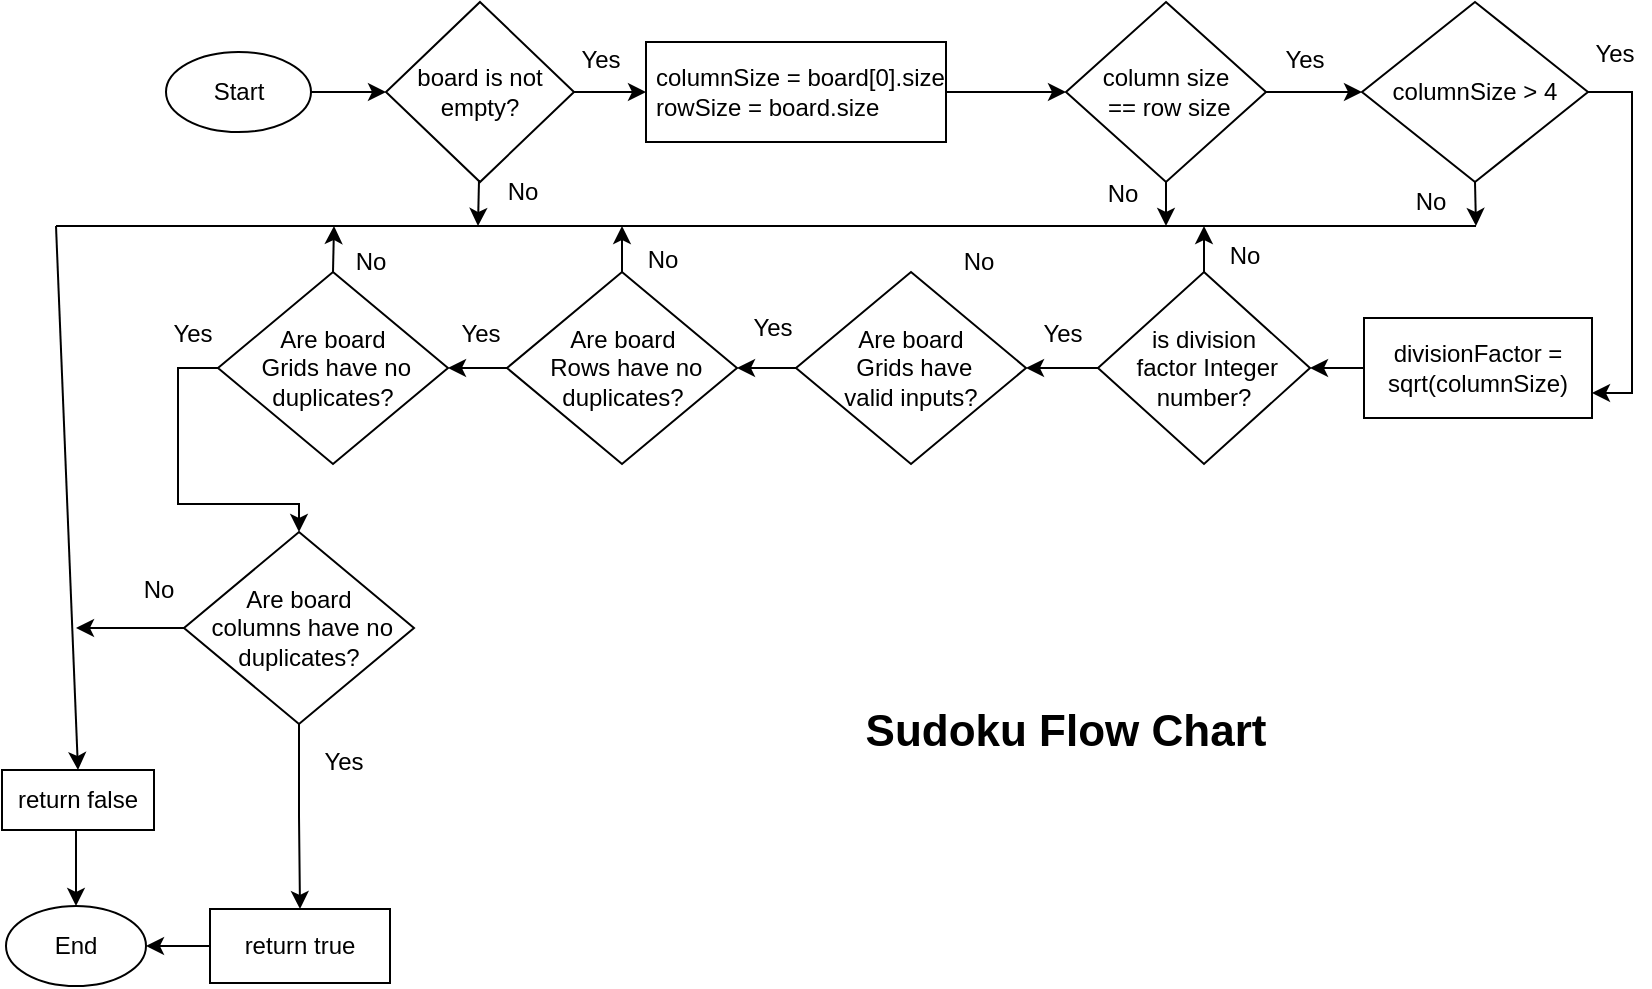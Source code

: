 <mxfile version="22.1.22" type="embed">
  <diagram name="Page-1" id="1EPutqzMXVUm_aG06Wfp">
    <mxGraphModel dx="968" dy="536" grid="1" gridSize="10" guides="1" tooltips="1" connect="1" arrows="1" fold="1" page="1" pageScale="1" pageWidth="850" pageHeight="1100" math="0" shadow="0">
      <root>
        <mxCell id="0" />
        <mxCell id="1" parent="0" />
        <mxCell id="3z-M5zX6YGDK5wWiQmvo-11" style="edgeStyle=orthogonalEdgeStyle;rounded=0;orthogonalLoop=1;jettySize=auto;html=1;exitX=1;exitY=0.5;exitDx=0;exitDy=0;entryX=0;entryY=0.5;entryDx=0;entryDy=0;" parent="1" source="3z-M5zX6YGDK5wWiQmvo-1" target="3z-M5zX6YGDK5wWiQmvo-2" edge="1">
          <mxGeometry relative="1" as="geometry" />
        </mxCell>
        <mxCell id="3z-M5zX6YGDK5wWiQmvo-1" value="Start" style="ellipse;whiteSpace=wrap;html=1;" parent="1" vertex="1">
          <mxGeometry x="95" y="73" width="72.5" height="40" as="geometry" />
        </mxCell>
        <mxCell id="3z-M5zX6YGDK5wWiQmvo-12" style="edgeStyle=orthogonalEdgeStyle;rounded=0;orthogonalLoop=1;jettySize=auto;html=1;exitX=1;exitY=0.5;exitDx=0;exitDy=0;entryX=0;entryY=0.5;entryDx=0;entryDy=0;" parent="1" source="3z-M5zX6YGDK5wWiQmvo-2" target="3z-M5zX6YGDK5wWiQmvo-4" edge="1">
          <mxGeometry relative="1" as="geometry" />
        </mxCell>
        <mxCell id="3z-M5zX6YGDK5wWiQmvo-2" value="board is not empty?" style="rhombus;whiteSpace=wrap;html=1;" parent="1" vertex="1">
          <mxGeometry x="205" y="48" width="94" height="90" as="geometry" />
        </mxCell>
        <mxCell id="3z-M5zX6YGDK5wWiQmvo-13" style="edgeStyle=orthogonalEdgeStyle;rounded=0;orthogonalLoop=1;jettySize=auto;html=1;exitX=1;exitY=0.5;exitDx=0;exitDy=0;entryX=0;entryY=0.5;entryDx=0;entryDy=0;" parent="1" source="3z-M5zX6YGDK5wWiQmvo-4" target="3z-M5zX6YGDK5wWiQmvo-8" edge="1">
          <mxGeometry relative="1" as="geometry" />
        </mxCell>
        <mxCell id="3z-M5zX6YGDK5wWiQmvo-4" value="columnSize = board[0].size&lt;br&gt;rowSize = board.size" style="rounded=0;whiteSpace=wrap;html=1;align=left;spacingLeft=3;" parent="1" vertex="1">
          <mxGeometry x="335" y="68" width="150" height="50" as="geometry" />
        </mxCell>
        <mxCell id="3z-M5zX6YGDK5wWiQmvo-15" style="edgeStyle=orthogonalEdgeStyle;rounded=0;orthogonalLoop=1;jettySize=auto;html=1;exitX=1;exitY=0.5;exitDx=0;exitDy=0;entryX=0;entryY=0.5;entryDx=0;entryDy=0;" parent="1" source="3z-M5zX6YGDK5wWiQmvo-8" target="3z-M5zX6YGDK5wWiQmvo-14" edge="1">
          <mxGeometry relative="1" as="geometry" />
        </mxCell>
        <mxCell id="3z-M5zX6YGDK5wWiQmvo-48" style="edgeStyle=orthogonalEdgeStyle;rounded=0;orthogonalLoop=1;jettySize=auto;html=1;exitX=0.5;exitY=1;exitDx=0;exitDy=0;" parent="1" source="3z-M5zX6YGDK5wWiQmvo-8" edge="1">
          <mxGeometry relative="1" as="geometry">
            <mxPoint x="595" y="160" as="targetPoint" />
          </mxGeometry>
        </mxCell>
        <mxCell id="3z-M5zX6YGDK5wWiQmvo-8" value="column size&lt;br&gt;&amp;nbsp;== row size" style="rhombus;whiteSpace=wrap;html=1;" parent="1" vertex="1">
          <mxGeometry x="545" y="48" width="100" height="90" as="geometry" />
        </mxCell>
        <mxCell id="3z-M5zX6YGDK5wWiQmvo-33" style="edgeStyle=orthogonalEdgeStyle;rounded=0;orthogonalLoop=1;jettySize=auto;html=1;exitX=1;exitY=0.5;exitDx=0;exitDy=0;entryX=1;entryY=0.75;entryDx=0;entryDy=0;" parent="1" source="3z-M5zX6YGDK5wWiQmvo-14" target="3z-M5zX6YGDK5wWiQmvo-16" edge="1">
          <mxGeometry relative="1" as="geometry" />
        </mxCell>
        <mxCell id="3z-M5zX6YGDK5wWiQmvo-49" style="edgeStyle=orthogonalEdgeStyle;rounded=0;orthogonalLoop=1;jettySize=auto;html=1;exitX=0.5;exitY=1;exitDx=0;exitDy=0;" parent="1" source="3z-M5zX6YGDK5wWiQmvo-14" edge="1">
          <mxGeometry relative="1" as="geometry">
            <mxPoint x="750" y="160" as="targetPoint" />
          </mxGeometry>
        </mxCell>
        <mxCell id="3z-M5zX6YGDK5wWiQmvo-14" value="columnSize &amp;gt; 4" style="rhombus;whiteSpace=wrap;html=1;" parent="1" vertex="1">
          <mxGeometry x="693" y="48" width="113" height="90" as="geometry" />
        </mxCell>
        <mxCell id="3z-M5zX6YGDK5wWiQmvo-21" style="edgeStyle=orthogonalEdgeStyle;rounded=0;orthogonalLoop=1;jettySize=auto;html=1;exitX=0;exitY=0.5;exitDx=0;exitDy=0;entryX=1;entryY=0.5;entryDx=0;entryDy=0;" parent="1" source="3z-M5zX6YGDK5wWiQmvo-16" target="3z-M5zX6YGDK5wWiQmvo-20" edge="1">
          <mxGeometry relative="1" as="geometry" />
        </mxCell>
        <mxCell id="3z-M5zX6YGDK5wWiQmvo-16" value="divisionFactor = sqrt(columnSize)" style="rounded=0;whiteSpace=wrap;html=1;align=center;" parent="1" vertex="1">
          <mxGeometry x="694" y="206" width="114" height="50" as="geometry" />
        </mxCell>
        <mxCell id="3z-M5zX6YGDK5wWiQmvo-50" style="edgeStyle=orthogonalEdgeStyle;rounded=0;orthogonalLoop=1;jettySize=auto;html=1;exitX=0.5;exitY=0;exitDx=0;exitDy=0;" parent="1" source="3z-M5zX6YGDK5wWiQmvo-20" edge="1">
          <mxGeometry relative="1" as="geometry">
            <mxPoint x="614" y="160" as="targetPoint" />
          </mxGeometry>
        </mxCell>
        <mxCell id="2" style="edgeStyle=orthogonalEdgeStyle;rounded=0;orthogonalLoop=1;jettySize=auto;html=1;exitX=0;exitY=0.5;exitDx=0;exitDy=0;entryX=1;entryY=0.5;entryDx=0;entryDy=0;" edge="1" parent="1" source="3z-M5zX6YGDK5wWiQmvo-20" target="3z-M5zX6YGDK5wWiQmvo-36">
          <mxGeometry relative="1" as="geometry" />
        </mxCell>
        <mxCell id="3z-M5zX6YGDK5wWiQmvo-20" value="is division&lt;br&gt;&amp;nbsp;factor Integer number?" style="rhombus;whiteSpace=wrap;html=1;" parent="1" vertex="1">
          <mxGeometry x="561" y="183" width="106" height="96" as="geometry" />
        </mxCell>
        <mxCell id="6" style="edgeStyle=orthogonalEdgeStyle;rounded=0;orthogonalLoop=1;jettySize=auto;html=1;exitX=0.5;exitY=1;exitDx=0;exitDy=0;entryX=0.5;entryY=0;entryDx=0;entryDy=0;" edge="1" parent="1" source="3z-M5zX6YGDK5wWiQmvo-22" target="3z-M5zX6YGDK5wWiQmvo-26">
          <mxGeometry relative="1" as="geometry" />
        </mxCell>
        <mxCell id="7" style="edgeStyle=orthogonalEdgeStyle;rounded=0;orthogonalLoop=1;jettySize=auto;html=1;exitX=0;exitY=0.5;exitDx=0;exitDy=0;" edge="1" parent="1" source="3z-M5zX6YGDK5wWiQmvo-22">
          <mxGeometry relative="1" as="geometry">
            <mxPoint x="50" y="361" as="targetPoint" />
          </mxGeometry>
        </mxCell>
        <mxCell id="3z-M5zX6YGDK5wWiQmvo-22" value="Are board&lt;br&gt;&amp;nbsp;columns have no duplicates?" style="rhombus;whiteSpace=wrap;html=1;" parent="1" vertex="1">
          <mxGeometry x="104" y="313" width="115" height="96" as="geometry" />
        </mxCell>
        <mxCell id="3z-M5zX6YGDK5wWiQmvo-23" value="End" style="ellipse;whiteSpace=wrap;html=1;" parent="1" vertex="1">
          <mxGeometry x="15" y="500" width="70" height="40" as="geometry" />
        </mxCell>
        <mxCell id="3z-M5zX6YGDK5wWiQmvo-44" style="edgeStyle=orthogonalEdgeStyle;rounded=0;orthogonalLoop=1;jettySize=auto;html=1;exitX=0.5;exitY=1;exitDx=0;exitDy=0;entryX=0.5;entryY=0;entryDx=0;entryDy=0;" parent="1" source="3z-M5zX6YGDK5wWiQmvo-24" target="3z-M5zX6YGDK5wWiQmvo-23" edge="1">
          <mxGeometry relative="1" as="geometry" />
        </mxCell>
        <mxCell id="3z-M5zX6YGDK5wWiQmvo-24" value="return false" style="rounded=0;whiteSpace=wrap;html=1;" parent="1" vertex="1">
          <mxGeometry x="13" y="432" width="76" height="30" as="geometry" />
        </mxCell>
        <mxCell id="3z-M5zX6YGDK5wWiQmvo-27" style="edgeStyle=orthogonalEdgeStyle;rounded=0;orthogonalLoop=1;jettySize=auto;html=1;exitX=0;exitY=0.5;exitDx=0;exitDy=0;entryX=1;entryY=0.5;entryDx=0;entryDy=0;" parent="1" source="3z-M5zX6YGDK5wWiQmvo-26" target="3z-M5zX6YGDK5wWiQmvo-23" edge="1">
          <mxGeometry relative="1" as="geometry" />
        </mxCell>
        <mxCell id="3z-M5zX6YGDK5wWiQmvo-26" value="return true" style="rounded=0;whiteSpace=wrap;html=1;" parent="1" vertex="1">
          <mxGeometry x="117" y="501.5" width="90" height="37" as="geometry" />
        </mxCell>
        <mxCell id="3z-M5zX6YGDK5wWiQmvo-35" style="edgeStyle=orthogonalEdgeStyle;rounded=0;orthogonalLoop=1;jettySize=auto;html=1;exitX=0;exitY=0.5;exitDx=0;exitDy=0;entryX=1;entryY=0.5;entryDx=0;entryDy=0;" parent="1" source="3z-M5zX6YGDK5wWiQmvo-30" target="3z-M5zX6YGDK5wWiQmvo-31" edge="1">
          <mxGeometry relative="1" as="geometry" />
        </mxCell>
        <mxCell id="3z-M5zX6YGDK5wWiQmvo-52" style="edgeStyle=orthogonalEdgeStyle;rounded=0;orthogonalLoop=1;jettySize=auto;html=1;exitX=0.5;exitY=0;exitDx=0;exitDy=0;" parent="1" source="3z-M5zX6YGDK5wWiQmvo-30" edge="1">
          <mxGeometry relative="1" as="geometry">
            <mxPoint x="323" y="160" as="targetPoint" />
          </mxGeometry>
        </mxCell>
        <mxCell id="3z-M5zX6YGDK5wWiQmvo-30" value="Are board&lt;br&gt;&amp;nbsp;Rows have no duplicates?" style="rhombus;whiteSpace=wrap;html=1;" parent="1" vertex="1">
          <mxGeometry x="265.5" y="183" width="115" height="96" as="geometry" />
        </mxCell>
        <mxCell id="3z-M5zX6YGDK5wWiQmvo-54" style="edgeStyle=orthogonalEdgeStyle;rounded=0;orthogonalLoop=1;jettySize=auto;html=1;exitX=0.5;exitY=0;exitDx=0;exitDy=0;" parent="1" source="3z-M5zX6YGDK5wWiQmvo-31" edge="1">
          <mxGeometry relative="1" as="geometry">
            <mxPoint x="179" y="160" as="targetPoint" />
          </mxGeometry>
        </mxCell>
        <mxCell id="4" style="edgeStyle=orthogonalEdgeStyle;rounded=0;orthogonalLoop=1;jettySize=auto;html=1;exitX=0;exitY=0.5;exitDx=0;exitDy=0;entryX=0.5;entryY=0;entryDx=0;entryDy=0;" edge="1" parent="1" source="3z-M5zX6YGDK5wWiQmvo-31" target="3z-M5zX6YGDK5wWiQmvo-22">
          <mxGeometry relative="1" as="geometry" />
        </mxCell>
        <mxCell id="3z-M5zX6YGDK5wWiQmvo-31" value="Are board&lt;br&gt;&amp;nbsp;Grids have no duplicates?" style="rhombus;whiteSpace=wrap;html=1;" parent="1" vertex="1">
          <mxGeometry x="121" y="183" width="115" height="96" as="geometry" />
        </mxCell>
        <mxCell id="3" style="edgeStyle=orthogonalEdgeStyle;rounded=0;orthogonalLoop=1;jettySize=auto;html=1;exitX=0;exitY=0.5;exitDx=0;exitDy=0;entryX=1;entryY=0.5;entryDx=0;entryDy=0;" edge="1" parent="1" source="3z-M5zX6YGDK5wWiQmvo-36" target="3z-M5zX6YGDK5wWiQmvo-30">
          <mxGeometry relative="1" as="geometry" />
        </mxCell>
        <mxCell id="3z-M5zX6YGDK5wWiQmvo-36" value="Are board&lt;br&gt;&amp;nbsp;Grids have &lt;br&gt;valid inputs?" style="rhombus;whiteSpace=wrap;html=1;" parent="1" vertex="1">
          <mxGeometry x="410" y="183" width="115" height="96" as="geometry" />
        </mxCell>
        <mxCell id="3z-M5zX6YGDK5wWiQmvo-47" value="" style="endArrow=none;html=1;rounded=0;" parent="1" edge="1">
          <mxGeometry width="50" height="50" relative="1" as="geometry">
            <mxPoint x="40" y="160" as="sourcePoint" />
            <mxPoint x="750" y="160" as="targetPoint" />
          </mxGeometry>
        </mxCell>
        <mxCell id="3z-M5zX6YGDK5wWiQmvo-56" value="" style="endArrow=classic;html=1;rounded=0;" parent="1" edge="1">
          <mxGeometry width="50" height="50" relative="1" as="geometry">
            <mxPoint x="251.5" y="137" as="sourcePoint" />
            <mxPoint x="251" y="160" as="targetPoint" />
          </mxGeometry>
        </mxCell>
        <mxCell id="3z-M5zX6YGDK5wWiQmvo-57" value="" style="endArrow=classic;html=1;rounded=0;entryX=0.5;entryY=0;entryDx=0;entryDy=0;" parent="1" target="3z-M5zX6YGDK5wWiQmvo-24" edge="1">
          <mxGeometry width="50" height="50" relative="1" as="geometry">
            <mxPoint x="40" y="160" as="sourcePoint" />
            <mxPoint x="40" y="330" as="targetPoint" />
          </mxGeometry>
        </mxCell>
        <mxCell id="3z-M5zX6YGDK5wWiQmvo-59" value="Yes" style="text;html=1;strokeColor=none;fillColor=none;align=center;verticalAlign=middle;whiteSpace=wrap;rounded=0;" parent="1" vertex="1">
          <mxGeometry x="294" y="69" width="37" height="16" as="geometry" />
        </mxCell>
        <mxCell id="3z-M5zX6YGDK5wWiQmvo-60" value="Yes" style="text;html=1;strokeColor=none;fillColor=none;align=center;verticalAlign=middle;whiteSpace=wrap;rounded=0;" parent="1" vertex="1">
          <mxGeometry x="641" y="69" width="47" height="16" as="geometry" />
        </mxCell>
        <mxCell id="3z-M5zX6YGDK5wWiQmvo-61" value="Yes" style="text;html=1;strokeColor=none;fillColor=none;align=center;verticalAlign=middle;whiteSpace=wrap;rounded=0;" parent="1" vertex="1">
          <mxGeometry x="802" y="65" width="35" height="18" as="geometry" />
        </mxCell>
        <mxCell id="3z-M5zX6YGDK5wWiQmvo-62" value="Yes" style="text;html=1;strokeColor=none;fillColor=none;align=center;verticalAlign=middle;whiteSpace=wrap;rounded=0;" parent="1" vertex="1">
          <mxGeometry x="520" y="206" width="47" height="16" as="geometry" />
        </mxCell>
        <mxCell id="3z-M5zX6YGDK5wWiQmvo-63" value="Yes" style="text;html=1;strokeColor=none;fillColor=none;align=center;verticalAlign=middle;whiteSpace=wrap;rounded=0;" parent="1" vertex="1">
          <mxGeometry x="375" y="203" width="47" height="16" as="geometry" />
        </mxCell>
        <mxCell id="3z-M5zX6YGDK5wWiQmvo-64" value="Yes" style="text;html=1;strokeColor=none;fillColor=none;align=center;verticalAlign=middle;whiteSpace=wrap;rounded=0;" parent="1" vertex="1">
          <mxGeometry x="228.5" y="206" width="47" height="16" as="geometry" />
        </mxCell>
        <mxCell id="3z-M5zX6YGDK5wWiQmvo-65" value="Yes" style="text;html=1;strokeColor=none;fillColor=none;align=center;verticalAlign=middle;whiteSpace=wrap;rounded=0;" parent="1" vertex="1">
          <mxGeometry x="85" y="206" width="47" height="16" as="geometry" />
        </mxCell>
        <mxCell id="3z-M5zX6YGDK5wWiQmvo-67" value="Yes" style="text;html=1;strokeColor=none;fillColor=none;align=center;verticalAlign=middle;whiteSpace=wrap;rounded=0;" parent="1" vertex="1">
          <mxGeometry x="167.5" y="420" width="31.5" height="16" as="geometry" />
        </mxCell>
        <mxCell id="3z-M5zX6YGDK5wWiQmvo-68" value="No" style="text;html=1;strokeColor=none;fillColor=none;align=center;verticalAlign=middle;whiteSpace=wrap;rounded=0;" parent="1" vertex="1">
          <mxGeometry x="490" y="170" width="23" height="16" as="geometry" />
        </mxCell>
        <mxCell id="3z-M5zX6YGDK5wWiQmvo-69" value="No" style="text;html=1;strokeColor=none;fillColor=none;align=center;verticalAlign=middle;whiteSpace=wrap;rounded=0;" parent="1" vertex="1">
          <mxGeometry x="716" y="140" width="23" height="16" as="geometry" />
        </mxCell>
        <mxCell id="3z-M5zX6YGDK5wWiQmvo-70" value="No" style="text;html=1;strokeColor=none;fillColor=none;align=center;verticalAlign=middle;whiteSpace=wrap;rounded=0;" parent="1" vertex="1">
          <mxGeometry x="623" y="167" width="23" height="16" as="geometry" />
        </mxCell>
        <mxCell id="3z-M5zX6YGDK5wWiQmvo-71" value="No" style="text;html=1;strokeColor=none;fillColor=none;align=center;verticalAlign=middle;whiteSpace=wrap;rounded=0;" parent="1" vertex="1">
          <mxGeometry x="562" y="136" width="23" height="16" as="geometry" />
        </mxCell>
        <mxCell id="3z-M5zX6YGDK5wWiQmvo-72" value="No" style="text;html=1;strokeColor=none;fillColor=none;align=center;verticalAlign=middle;whiteSpace=wrap;rounded=0;" parent="1" vertex="1">
          <mxGeometry x="80" y="334" width="23" height="16" as="geometry" />
        </mxCell>
        <mxCell id="3z-M5zX6YGDK5wWiQmvo-73" value="No" style="text;html=1;strokeColor=none;fillColor=none;align=center;verticalAlign=middle;whiteSpace=wrap;rounded=0;" parent="1" vertex="1">
          <mxGeometry x="332" y="169" width="23" height="16" as="geometry" />
        </mxCell>
        <mxCell id="3z-M5zX6YGDK5wWiQmvo-74" value="No" style="text;html=1;strokeColor=none;fillColor=none;align=center;verticalAlign=middle;whiteSpace=wrap;rounded=0;" parent="1" vertex="1">
          <mxGeometry x="262" y="135" width="23" height="16" as="geometry" />
        </mxCell>
        <mxCell id="3z-M5zX6YGDK5wWiQmvo-75" value="No" style="text;html=1;strokeColor=none;fillColor=none;align=center;verticalAlign=middle;whiteSpace=wrap;rounded=0;" parent="1" vertex="1">
          <mxGeometry x="186" y="170" width="23" height="16" as="geometry" />
        </mxCell>
        <mxCell id="3z-M5zX6YGDK5wWiQmvo-76" value="&lt;font style=&quot;font-size: 22px;&quot;&gt;Sudoku Flow Chart&lt;/font&gt;" style="text;html=1;strokeColor=none;fillColor=none;align=center;verticalAlign=middle;whiteSpace=wrap;rounded=0;fontStyle=1" parent="1" vertex="1">
          <mxGeometry x="440" y="365" width="210" height="95" as="geometry" />
        </mxCell>
      </root>
    </mxGraphModel>
  </diagram>
</mxfile>
